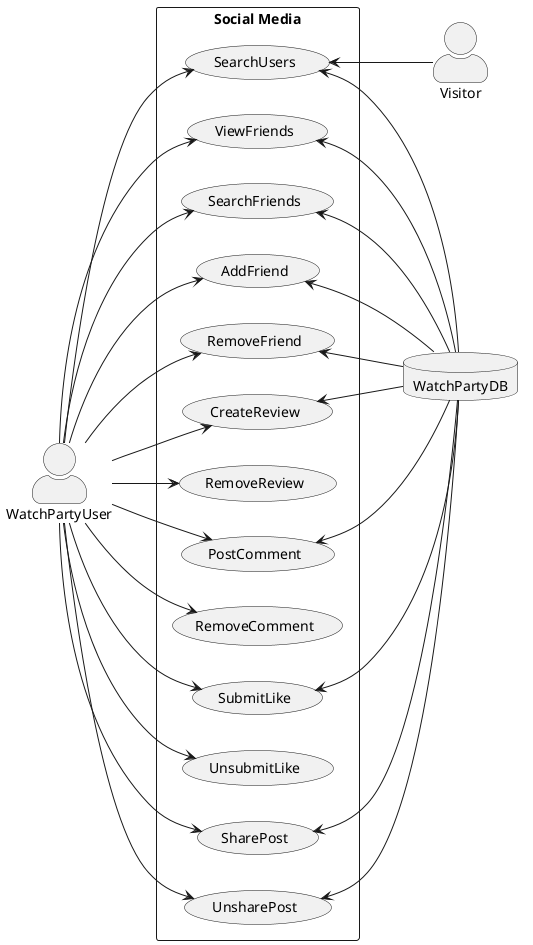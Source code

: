 @startuml SocialMediaUsecase

left to right direction
skinparam actorStyle awesome

actor WatchPartyUser
actor Visitor
database WatchPartyDB

rectangle "Social Media" {
    usecase "SearchUsers"
    usecase "ViewFriends"
    usecase "SearchFriends"
    usecase "AddFriend"
    usecase "RemoveFriend"
    usecase "CreateReview"
    usecase "RemoveReview"
    usecase "PostComment"
    usecase "RemoveComment"
    usecase "SubmitLike"
    usecase "UnsubmitLike"
    usecase "SharePost"
    usecase "UnsharePost"
}

WatchPartyUser --> SearchUsers
WatchPartyUser --> ViewFriends
WatchPartyUser --> SearchFriends
WatchPartyUser --> AddFriend
WatchPartyUser --> RemoveFriend
WatchPartyUser --> CreateReview
WatchPartyUser --> RemoveReview
WatchPartyUser --> PostComment
WatchPartyUser --> RemoveComment
WatchPartyUser --> SubmitLike
WatchPartyUser --> UnsubmitLike
WatchPartyUser --> SharePost
WatchPartyUser --> UnsharePost

SearchUsers <-- Visitor

SearchUsers <-- WatchPartyDB
ViewFriends <-- WatchPartyDB
SearchFriends <-- WatchPartyDB
AddFriend <-- WatchPartyDB
RemoveFriend <-- WatchPartyDB
CreateReview <-- WatchPartyDB
PostComment <-- WatchPartyDB
SubmitLike <-- WatchPartyDB
SharePost <-- WatchPartyDB
UnsharePost <-- WatchPartyDB

@enduml